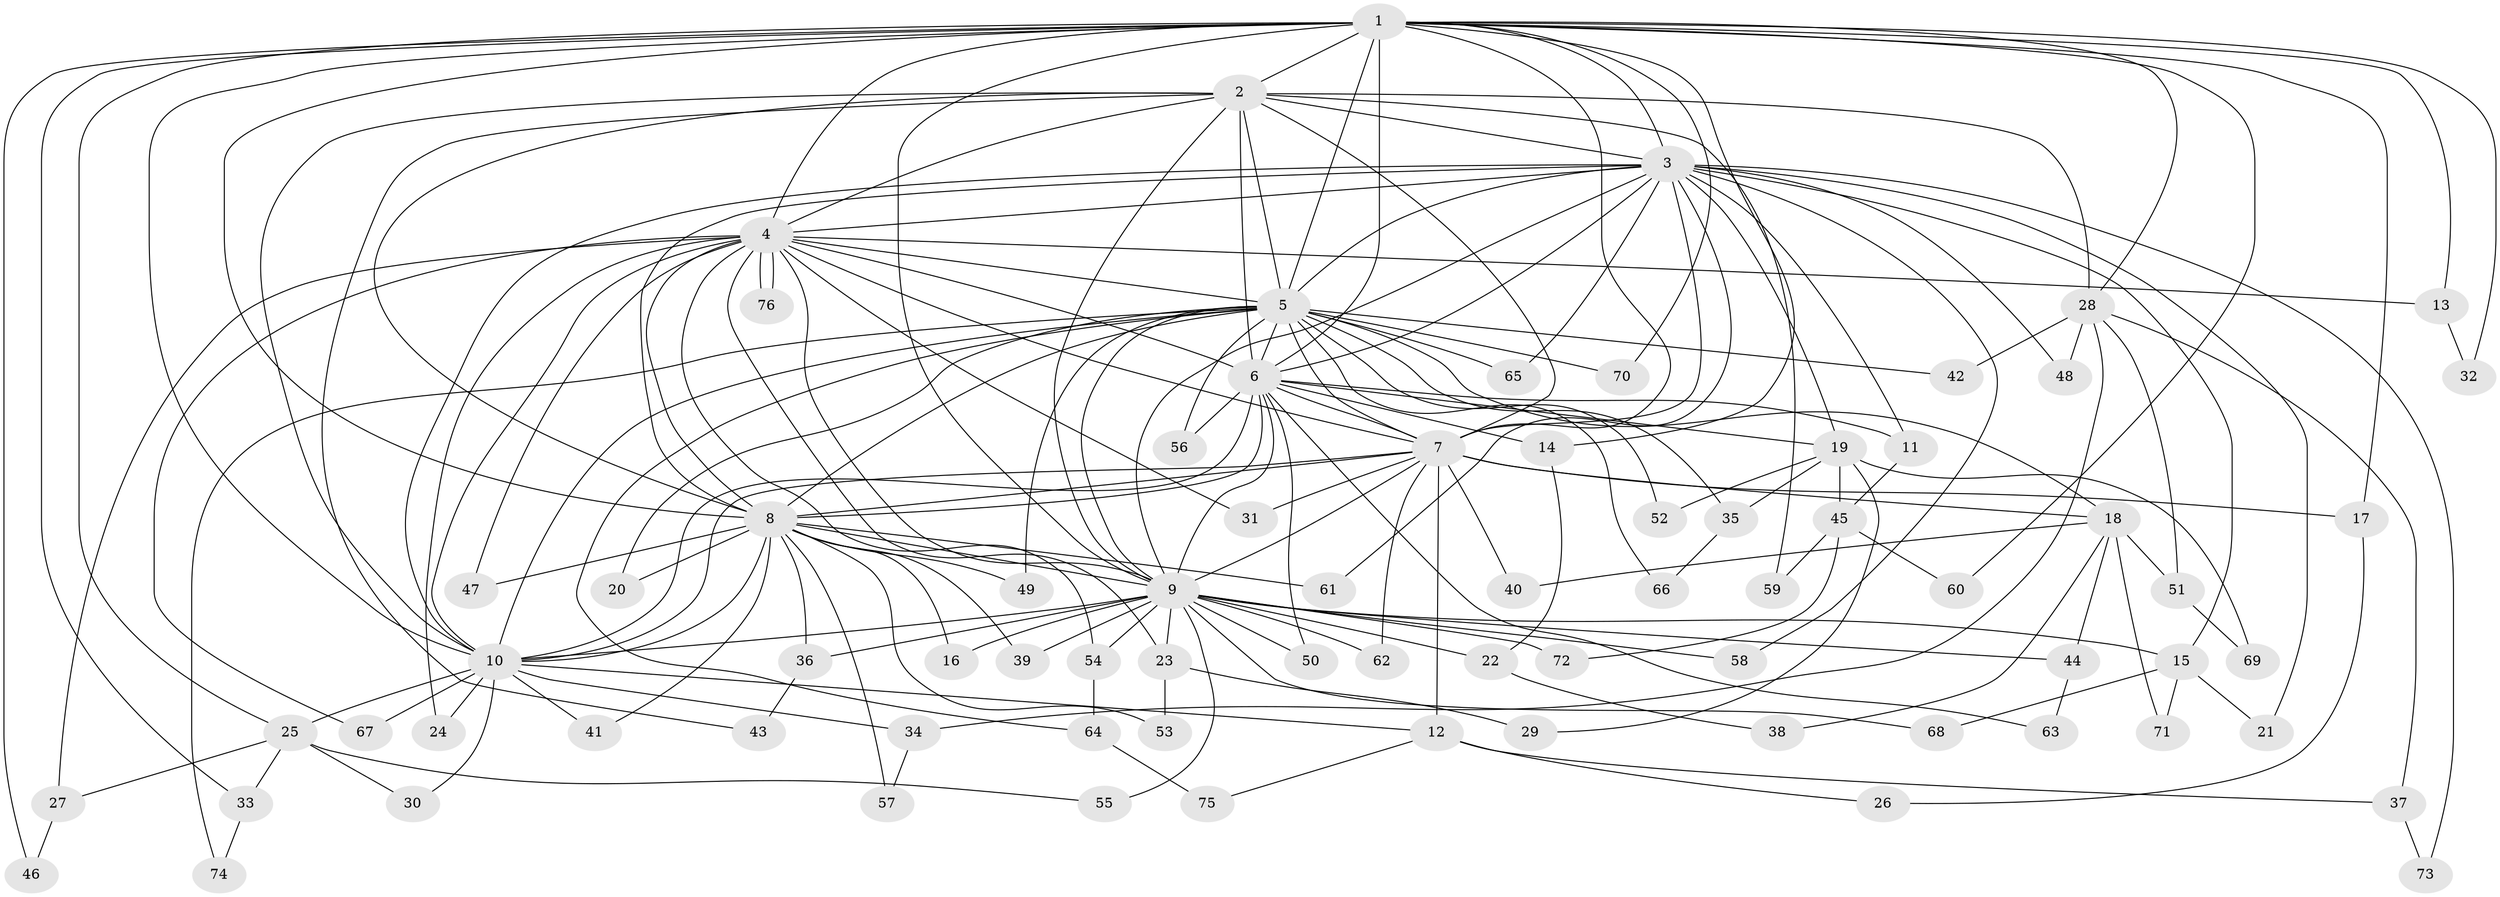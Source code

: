 // Generated by graph-tools (version 1.1) at 2025/01/03/09/25 03:01:34]
// undirected, 76 vertices, 177 edges
graph export_dot {
graph [start="1"]
  node [color=gray90,style=filled];
  1;
  2;
  3;
  4;
  5;
  6;
  7;
  8;
  9;
  10;
  11;
  12;
  13;
  14;
  15;
  16;
  17;
  18;
  19;
  20;
  21;
  22;
  23;
  24;
  25;
  26;
  27;
  28;
  29;
  30;
  31;
  32;
  33;
  34;
  35;
  36;
  37;
  38;
  39;
  40;
  41;
  42;
  43;
  44;
  45;
  46;
  47;
  48;
  49;
  50;
  51;
  52;
  53;
  54;
  55;
  56;
  57;
  58;
  59;
  60;
  61;
  62;
  63;
  64;
  65;
  66;
  67;
  68;
  69;
  70;
  71;
  72;
  73;
  74;
  75;
  76;
  1 -- 2;
  1 -- 3;
  1 -- 4;
  1 -- 5;
  1 -- 6;
  1 -- 7;
  1 -- 8;
  1 -- 9;
  1 -- 10;
  1 -- 13;
  1 -- 14;
  1 -- 17;
  1 -- 25;
  1 -- 28;
  1 -- 32;
  1 -- 33;
  1 -- 46;
  1 -- 60;
  1 -- 70;
  2 -- 3;
  2 -- 4;
  2 -- 5;
  2 -- 6;
  2 -- 7;
  2 -- 8;
  2 -- 9;
  2 -- 10;
  2 -- 28;
  2 -- 43;
  2 -- 59;
  3 -- 4;
  3 -- 5;
  3 -- 6;
  3 -- 7;
  3 -- 8;
  3 -- 9;
  3 -- 10;
  3 -- 11;
  3 -- 15;
  3 -- 19;
  3 -- 21;
  3 -- 48;
  3 -- 58;
  3 -- 61;
  3 -- 65;
  3 -- 73;
  4 -- 5;
  4 -- 6;
  4 -- 7;
  4 -- 8;
  4 -- 9;
  4 -- 10;
  4 -- 13;
  4 -- 23;
  4 -- 24;
  4 -- 27;
  4 -- 31;
  4 -- 47;
  4 -- 54;
  4 -- 67;
  4 -- 76;
  4 -- 76;
  5 -- 6;
  5 -- 7;
  5 -- 8;
  5 -- 9;
  5 -- 10;
  5 -- 18;
  5 -- 20;
  5 -- 35;
  5 -- 42;
  5 -- 49;
  5 -- 52;
  5 -- 56;
  5 -- 64;
  5 -- 65;
  5 -- 66;
  5 -- 70;
  5 -- 74;
  6 -- 7;
  6 -- 8;
  6 -- 9;
  6 -- 10;
  6 -- 11;
  6 -- 14;
  6 -- 19;
  6 -- 50;
  6 -- 56;
  6 -- 63;
  7 -- 8;
  7 -- 9;
  7 -- 10;
  7 -- 12;
  7 -- 17;
  7 -- 18;
  7 -- 31;
  7 -- 40;
  7 -- 62;
  8 -- 9;
  8 -- 10;
  8 -- 16;
  8 -- 20;
  8 -- 36;
  8 -- 39;
  8 -- 41;
  8 -- 47;
  8 -- 49;
  8 -- 53;
  8 -- 57;
  8 -- 61;
  9 -- 10;
  9 -- 15;
  9 -- 16;
  9 -- 22;
  9 -- 23;
  9 -- 36;
  9 -- 39;
  9 -- 44;
  9 -- 50;
  9 -- 54;
  9 -- 55;
  9 -- 58;
  9 -- 62;
  9 -- 68;
  9 -- 72;
  10 -- 12;
  10 -- 24;
  10 -- 25;
  10 -- 30;
  10 -- 34;
  10 -- 41;
  10 -- 67;
  11 -- 45;
  12 -- 26;
  12 -- 37;
  12 -- 75;
  13 -- 32;
  14 -- 22;
  15 -- 21;
  15 -- 68;
  15 -- 71;
  17 -- 26;
  18 -- 38;
  18 -- 40;
  18 -- 44;
  18 -- 51;
  18 -- 71;
  19 -- 29;
  19 -- 35;
  19 -- 45;
  19 -- 52;
  19 -- 69;
  22 -- 38;
  23 -- 29;
  23 -- 53;
  25 -- 27;
  25 -- 30;
  25 -- 33;
  25 -- 55;
  27 -- 46;
  28 -- 34;
  28 -- 37;
  28 -- 42;
  28 -- 48;
  28 -- 51;
  33 -- 74;
  34 -- 57;
  35 -- 66;
  36 -- 43;
  37 -- 73;
  44 -- 63;
  45 -- 59;
  45 -- 60;
  45 -- 72;
  51 -- 69;
  54 -- 64;
  64 -- 75;
}
